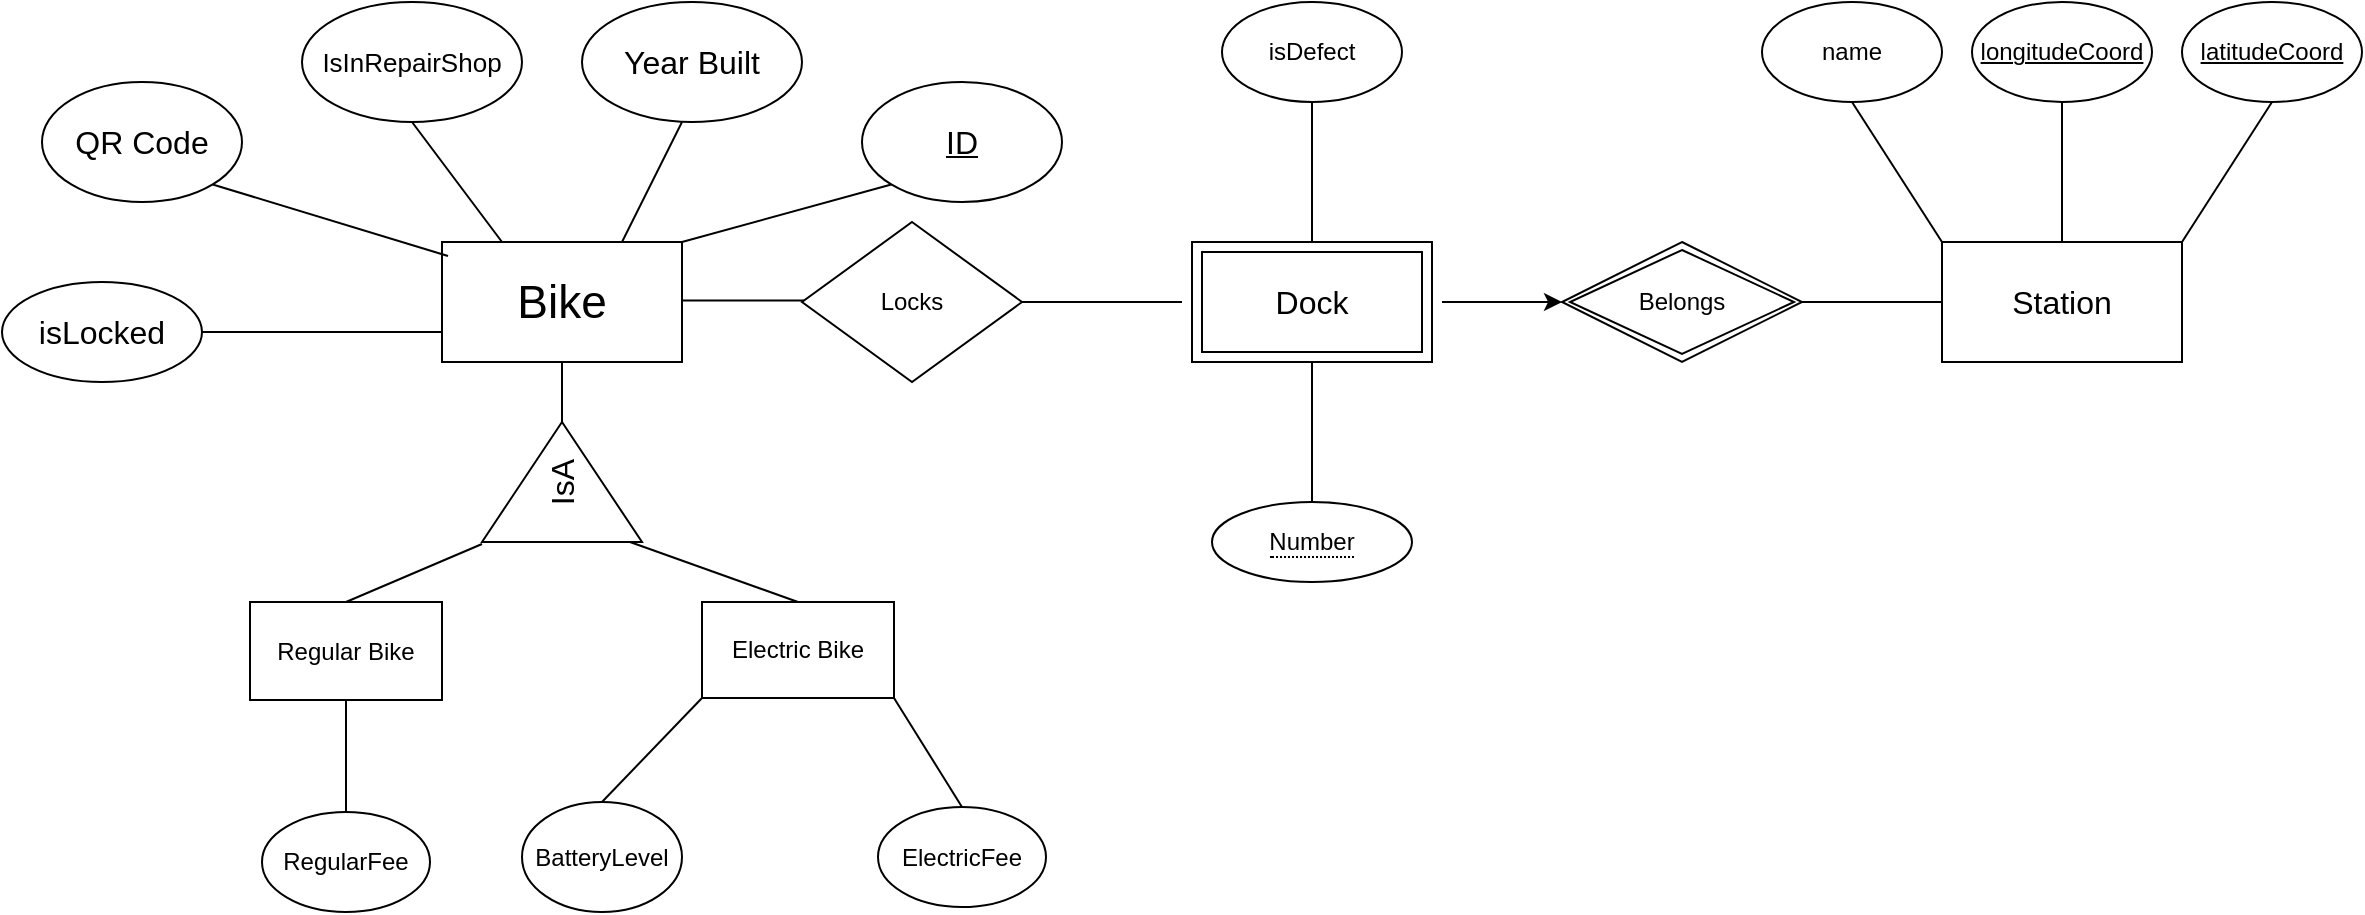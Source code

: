 <mxfile version="22.1.20" type="github" pages="3">
  <diagram id="R2lEEEUBdFMjLlhIrx00" name="Bikes">
    <mxGraphModel dx="1466" dy="989" grid="1" gridSize="10" guides="1" tooltips="1" connect="1" arrows="1" fold="1" page="1" pageScale="1" pageWidth="850" pageHeight="1100" math="0" shadow="0" extFonts="Permanent Marker^https://fonts.googleapis.com/css?family=Permanent+Marker">
      <root>
        <mxCell id="0" />
        <mxCell id="1" parent="0" />
        <mxCell id="4O4JVGUMtCNLN3ScFyq3-8" value="&lt;font style=&quot;font-size: 23px;&quot;&gt;Bike&lt;/font&gt;" style="rounded=0;whiteSpace=wrap;html=1;" parent="1" vertex="1">
          <mxGeometry x="310" y="170" width="120" height="60" as="geometry" />
        </mxCell>
        <mxCell id="4O4JVGUMtCNLN3ScFyq3-9" value="&lt;font style=&quot;font-size: 16px;&quot;&gt;QR Code&lt;/font&gt;" style="ellipse;whiteSpace=wrap;html=1;" parent="1" vertex="1">
          <mxGeometry x="110" y="90" width="100" height="60" as="geometry" />
        </mxCell>
        <mxCell id="4O4JVGUMtCNLN3ScFyq3-11" value="" style="endArrow=none;html=1;rounded=0;exitX=1;exitY=1;exitDx=0;exitDy=0;entryX=0.025;entryY=0.117;entryDx=0;entryDy=0;entryPerimeter=0;" parent="1" source="4O4JVGUMtCNLN3ScFyq3-9" target="4O4JVGUMtCNLN3ScFyq3-8" edge="1">
          <mxGeometry width="50" height="50" relative="1" as="geometry">
            <mxPoint x="360" y="310" as="sourcePoint" />
            <mxPoint x="410" y="260" as="targetPoint" />
          </mxGeometry>
        </mxCell>
        <mxCell id="4O4JVGUMtCNLN3ScFyq3-12" value="&lt;font size=&quot;3&quot;&gt;&lt;u&gt;ID&lt;/u&gt;&lt;/font&gt;" style="ellipse;whiteSpace=wrap;html=1;" parent="1" vertex="1">
          <mxGeometry x="520" y="90" width="100" height="60" as="geometry" />
        </mxCell>
        <mxCell id="4O4JVGUMtCNLN3ScFyq3-14" value="" style="endArrow=none;html=1;rounded=0;exitX=1;exitY=0;exitDx=0;exitDy=0;entryX=0;entryY=1;entryDx=0;entryDy=0;" parent="1" source="4O4JVGUMtCNLN3ScFyq3-8" target="4O4JVGUMtCNLN3ScFyq3-12" edge="1">
          <mxGeometry width="50" height="50" relative="1" as="geometry">
            <mxPoint x="490" y="260" as="sourcePoint" />
            <mxPoint x="528" y="306" as="targetPoint" />
          </mxGeometry>
        </mxCell>
        <mxCell id="4O4JVGUMtCNLN3ScFyq3-16" value="&lt;font style=&quot;font-size: 13px;&quot;&gt;IsInRepairShop&lt;/font&gt;" style="ellipse;whiteSpace=wrap;html=1;" parent="1" vertex="1">
          <mxGeometry x="240" y="50" width="110" height="60" as="geometry" />
        </mxCell>
        <mxCell id="4O4JVGUMtCNLN3ScFyq3-18" value="" style="endArrow=none;html=1;rounded=0;entryX=0.25;entryY=0;entryDx=0;entryDy=0;exitX=0.5;exitY=1;exitDx=0;exitDy=0;" parent="1" source="4O4JVGUMtCNLN3ScFyq3-16" target="4O4JVGUMtCNLN3ScFyq3-8" edge="1">
          <mxGeometry width="50" height="50" relative="1" as="geometry">
            <mxPoint x="400" y="380" as="sourcePoint" />
            <mxPoint x="450" y="330" as="targetPoint" />
          </mxGeometry>
        </mxCell>
        <mxCell id="4O4JVGUMtCNLN3ScFyq3-20" value="" style="endArrow=none;html=1;rounded=0;entryX=0.75;entryY=0;entryDx=0;entryDy=0;" parent="1" target="4O4JVGUMtCNLN3ScFyq3-8" edge="1">
          <mxGeometry width="50" height="50" relative="1" as="geometry">
            <mxPoint x="430" y="110" as="sourcePoint" />
            <mxPoint x="435" y="180" as="targetPoint" />
          </mxGeometry>
        </mxCell>
        <mxCell id="4O4JVGUMtCNLN3ScFyq3-21" value="&lt;font size=&quot;3&quot;&gt;Year Built&lt;/font&gt;" style="ellipse;whiteSpace=wrap;html=1;" parent="1" vertex="1">
          <mxGeometry x="380" y="50" width="110" height="60" as="geometry" />
        </mxCell>
        <mxCell id="4O4JVGUMtCNLN3ScFyq3-22" value="&lt;font style=&quot;font-size: 16px;&quot;&gt;IsA&lt;/font&gt;" style="triangle;whiteSpace=wrap;html=1;rotation=-90;direction=east;flipH=0;flipV=0;" parent="1" vertex="1">
          <mxGeometry x="340" y="250" width="60" height="80" as="geometry" />
        </mxCell>
        <mxCell id="4O4JVGUMtCNLN3ScFyq3-23" value="" style="endArrow=none;html=1;rounded=0;entryX=0.5;entryY=1;entryDx=0;entryDy=0;exitX=1;exitY=0.5;exitDx=0;exitDy=0;" parent="1" source="4O4JVGUMtCNLN3ScFyq3-22" target="4O4JVGUMtCNLN3ScFyq3-8" edge="1">
          <mxGeometry width="50" height="50" relative="1" as="geometry">
            <mxPoint x="400" y="380" as="sourcePoint" />
            <mxPoint x="450" y="330" as="targetPoint" />
          </mxGeometry>
        </mxCell>
        <mxCell id="4O4JVGUMtCNLN3ScFyq3-24" value="Regular Bike" style="rounded=0;whiteSpace=wrap;html=1;" parent="1" vertex="1">
          <mxGeometry x="214" y="350" width="96" height="49" as="geometry" />
        </mxCell>
        <mxCell id="4O4JVGUMtCNLN3ScFyq3-25" value="Electric Bike" style="whiteSpace=wrap;html=1;" parent="1" vertex="1">
          <mxGeometry x="440" y="350" width="96" height="48" as="geometry" />
        </mxCell>
        <mxCell id="4O4JVGUMtCNLN3ScFyq3-26" value="" style="endArrow=none;html=1;rounded=0;entryX=-0.017;entryY=0;entryDx=0;entryDy=0;entryPerimeter=0;exitX=0.5;exitY=0;exitDx=0;exitDy=0;" parent="1" source="4O4JVGUMtCNLN3ScFyq3-24" target="4O4JVGUMtCNLN3ScFyq3-22" edge="1">
          <mxGeometry width="50" height="50" relative="1" as="geometry">
            <mxPoint x="400" y="380" as="sourcePoint" />
            <mxPoint x="450" y="330" as="targetPoint" />
          </mxGeometry>
        </mxCell>
        <mxCell id="4O4JVGUMtCNLN3ScFyq3-27" value="" style="endArrow=none;html=1;rounded=0;entryX=0;entryY=0.925;entryDx=0;entryDy=0;entryPerimeter=0;exitX=0.5;exitY=0;exitDx=0;exitDy=0;" parent="1" source="4O4JVGUMtCNLN3ScFyq3-25" target="4O4JVGUMtCNLN3ScFyq3-22" edge="1">
          <mxGeometry width="50" height="50" relative="1" as="geometry">
            <mxPoint x="400" y="380" as="sourcePoint" />
            <mxPoint x="450" y="330" as="targetPoint" />
          </mxGeometry>
        </mxCell>
        <mxCell id="4O4JVGUMtCNLN3ScFyq3-30" value="BatteryLevel" style="ellipse;whiteSpace=wrap;html=1;" parent="1" vertex="1">
          <mxGeometry x="350" y="450" width="80" height="55" as="geometry" />
        </mxCell>
        <mxCell id="4O4JVGUMtCNLN3ScFyq3-31" value="" style="endArrow=none;html=1;rounded=0;exitX=0;exitY=1;exitDx=0;exitDy=0;" parent="1" source="4O4JVGUMtCNLN3ScFyq3-25" edge="1">
          <mxGeometry width="50" height="50" relative="1" as="geometry">
            <mxPoint x="400" y="380" as="sourcePoint" />
            <mxPoint x="390" y="450" as="targetPoint" />
          </mxGeometry>
        </mxCell>
        <mxCell id="4O4JVGUMtCNLN3ScFyq3-32" value="ElectricFee" style="ellipse;whiteSpace=wrap;html=1;" parent="1" vertex="1">
          <mxGeometry x="528" y="452.5" width="84" height="50" as="geometry" />
        </mxCell>
        <mxCell id="4O4JVGUMtCNLN3ScFyq3-33" value="" style="endArrow=none;html=1;rounded=0;exitX=1;exitY=1;exitDx=0;exitDy=0;entryX=0.5;entryY=0;entryDx=0;entryDy=0;" parent="1" target="4O4JVGUMtCNLN3ScFyq3-32" edge="1" source="4O4JVGUMtCNLN3ScFyq3-25">
          <mxGeometry width="50" height="50" relative="1" as="geometry">
            <mxPoint x="536" y="373" as="sourcePoint" />
            <mxPoint x="560" y="430" as="targetPoint" />
          </mxGeometry>
        </mxCell>
        <mxCell id="4O4JVGUMtCNLN3ScFyq3-34" value="RegularFee" style="ellipse;whiteSpace=wrap;html=1;flipH=0;" parent="1" vertex="1">
          <mxGeometry x="220" y="455" width="84" height="50" as="geometry" />
        </mxCell>
        <mxCell id="4O4JVGUMtCNLN3ScFyq3-36" value="" style="endArrow=none;html=1;rounded=0;entryX=0.5;entryY=1;entryDx=0;entryDy=0;exitX=0.5;exitY=0;exitDx=0;exitDy=0;" parent="1" target="4O4JVGUMtCNLN3ScFyq3-24" edge="1" source="4O4JVGUMtCNLN3ScFyq3-34">
          <mxGeometry width="50" height="50" relative="1" as="geometry">
            <mxPoint x="144" y="374" as="sourcePoint" />
            <mxPoint x="208" y="374" as="targetPoint" />
          </mxGeometry>
        </mxCell>
        <mxCell id="rIilhEU5xWA09Vjhrhn--2" value="&lt;font style=&quot;font-size: 16px;&quot;&gt;Station&lt;/font&gt;" style="rounded=0;whiteSpace=wrap;html=1;" vertex="1" parent="1">
          <mxGeometry x="1060" y="170" width="120" height="60" as="geometry" />
        </mxCell>
        <mxCell id="rIilhEU5xWA09Vjhrhn--3" value="" style="endArrow=none;html=1;rounded=0;entryX=0;entryY=0;entryDx=0;entryDy=0;exitX=0.5;exitY=1;exitDx=0;exitDy=0;" edge="1" target="rIilhEU5xWA09Vjhrhn--2" parent="1" source="rIilhEU5xWA09Vjhrhn--4">
          <mxGeometry width="50" height="50" relative="1" as="geometry">
            <mxPoint x="1095" y="100" as="sourcePoint" />
            <mxPoint x="1260" y="280" as="targetPoint" />
          </mxGeometry>
        </mxCell>
        <mxCell id="rIilhEU5xWA09Vjhrhn--4" value="name" style="ellipse;whiteSpace=wrap;html=1;" vertex="1" parent="1">
          <mxGeometry x="970" y="50" width="90" height="50" as="geometry" />
        </mxCell>
        <mxCell id="rIilhEU5xWA09Vjhrhn--5" value="" style="endArrow=none;html=1;rounded=0;entryX=0.5;entryY=0;entryDx=0;entryDy=0;exitX=0.5;exitY=1;exitDx=0;exitDy=0;" edge="1" source="rIilhEU5xWA09Vjhrhn--6" target="rIilhEU5xWA09Vjhrhn--2" parent="1">
          <mxGeometry width="50" height="50" relative="1" as="geometry">
            <mxPoint x="1305" y="90" as="sourcePoint" />
            <mxPoint x="1185" y="170" as="targetPoint" />
          </mxGeometry>
        </mxCell>
        <mxCell id="rIilhEU5xWA09Vjhrhn--6" value="&lt;u&gt;longitudeCoord&lt;/u&gt;" style="ellipse;whiteSpace=wrap;html=1;" vertex="1" parent="1">
          <mxGeometry x="1075" y="50" width="90" height="50" as="geometry" />
        </mxCell>
        <mxCell id="rIilhEU5xWA09Vjhrhn--7" value="" style="endArrow=none;html=1;rounded=0;entryX=1;entryY=0;entryDx=0;entryDy=0;exitX=0.5;exitY=1;exitDx=0;exitDy=0;" edge="1" source="rIilhEU5xWA09Vjhrhn--8" target="rIilhEU5xWA09Vjhrhn--2" parent="1">
          <mxGeometry width="50" height="50" relative="1" as="geometry">
            <mxPoint x="1410" y="90" as="sourcePoint" />
            <mxPoint x="1305" y="170" as="targetPoint" />
          </mxGeometry>
        </mxCell>
        <mxCell id="rIilhEU5xWA09Vjhrhn--8" value="&lt;u&gt;latitudeCoord&lt;/u&gt;" style="ellipse;whiteSpace=wrap;html=1;" vertex="1" parent="1">
          <mxGeometry x="1180" y="50" width="90" height="50" as="geometry" />
        </mxCell>
        <mxCell id="rIilhEU5xWA09Vjhrhn--10" value="" style="endArrow=none;html=1;rounded=0;exitX=0.5;exitY=0;exitDx=0;exitDy=0;entryX=0.5;entryY=1;entryDx=0;entryDy=0;" edge="1" parent="1">
          <mxGeometry width="50" height="50" relative="1" as="geometry">
            <mxPoint x="745" y="300" as="sourcePoint" />
            <mxPoint x="745" y="230" as="targetPoint" />
          </mxGeometry>
        </mxCell>
        <mxCell id="rIilhEU5xWA09Vjhrhn--12" value="" style="endArrow=none;html=1;rounded=0;entryX=0.5;entryY=0;entryDx=0;entryDy=0;exitX=0.5;exitY=1;exitDx=0;exitDy=0;" edge="1" source="rIilhEU5xWA09Vjhrhn--13" parent="1">
          <mxGeometry width="50" height="50" relative="1" as="geometry">
            <mxPoint x="820" y="100" as="sourcePoint" />
            <mxPoint x="745" y="170" as="targetPoint" />
          </mxGeometry>
        </mxCell>
        <mxCell id="rIilhEU5xWA09Vjhrhn--13" value="isDefect" style="ellipse;whiteSpace=wrap;html=1;" vertex="1" parent="1">
          <mxGeometry x="700" y="50" width="90" height="50" as="geometry" />
        </mxCell>
        <mxCell id="rIilhEU5xWA09Vjhrhn--14" value="" style="endArrow=classic;html=1;rounded=0;exitX=1;exitY=0.5;exitDx=0;exitDy=0;" edge="1" parent="1">
          <mxGeometry width="50" height="50" relative="1" as="geometry">
            <mxPoint x="810" y="200" as="sourcePoint" />
            <mxPoint x="870" y="200" as="targetPoint" />
          </mxGeometry>
        </mxCell>
        <mxCell id="rIilhEU5xWA09Vjhrhn--16" value="" style="endArrow=none;html=1;rounded=0;exitX=1;exitY=0.5;exitDx=0;exitDy=0;entryX=0;entryY=0.5;entryDx=0;entryDy=0;" edge="1" target="rIilhEU5xWA09Vjhrhn--2" parent="1">
          <mxGeometry width="50" height="50" relative="1" as="geometry">
            <mxPoint x="980" y="200" as="sourcePoint" />
            <mxPoint x="1000" y="260" as="targetPoint" />
          </mxGeometry>
        </mxCell>
        <mxCell id="rIilhEU5xWA09Vjhrhn--17" value="" style="endArrow=classic;html=1;rounded=0;exitX=1;exitY=0.5;exitDx=0;exitDy=0;" edge="1" parent="1">
          <mxGeometry width="50" height="50" relative="1" as="geometry">
            <mxPoint x="430" y="199.29" as="sourcePoint" />
            <mxPoint x="540" y="199.29" as="targetPoint" />
          </mxGeometry>
        </mxCell>
        <mxCell id="rIilhEU5xWA09Vjhrhn--18" value="Locks" style="rhombus;whiteSpace=wrap;html=1;" vertex="1" parent="1">
          <mxGeometry x="490" y="160" width="110" height="80" as="geometry" />
        </mxCell>
        <mxCell id="rIilhEU5xWA09Vjhrhn--19" value="" style="endArrow=none;html=1;rounded=0;exitX=1;exitY=0.5;exitDx=0;exitDy=0;entryX=0;entryY=0.5;entryDx=0;entryDy=0;" edge="1" parent="1" source="rIilhEU5xWA09Vjhrhn--18">
          <mxGeometry width="50" height="50" relative="1" as="geometry">
            <mxPoint x="750" y="400" as="sourcePoint" />
            <mxPoint x="680" y="200" as="targetPoint" />
          </mxGeometry>
        </mxCell>
        <mxCell id="rIilhEU5xWA09Vjhrhn--20" value="" style="endArrow=none;html=1;rounded=0;exitX=1;exitY=0.5;exitDx=0;exitDy=0;" edge="1" parent="1" source="rIilhEU5xWA09Vjhrhn--21">
          <mxGeometry width="50" height="50" relative="1" as="geometry">
            <mxPoint x="190" y="215" as="sourcePoint" />
            <mxPoint x="310" y="215" as="targetPoint" />
          </mxGeometry>
        </mxCell>
        <mxCell id="rIilhEU5xWA09Vjhrhn--21" value="&lt;font style=&quot;font-size: 16px;&quot;&gt;isLocked&lt;/font&gt;" style="ellipse;whiteSpace=wrap;html=1;" vertex="1" parent="1">
          <mxGeometry x="90" y="190" width="100" height="50" as="geometry" />
        </mxCell>
        <mxCell id="rIilhEU5xWA09Vjhrhn--23" value="&lt;font style=&quot;font-size: 16px;&quot;&gt;Dock&lt;/font&gt;" style="shape=ext;margin=3;double=1;whiteSpace=wrap;html=1;align=center;" vertex="1" parent="1">
          <mxGeometry x="685" y="170" width="120" height="60" as="geometry" />
        </mxCell>
        <mxCell id="rIilhEU5xWA09Vjhrhn--24" value="Belongs" style="shape=rhombus;double=1;perimeter=rhombusPerimeter;whiteSpace=wrap;html=1;align=center;" vertex="1" parent="1">
          <mxGeometry x="870" y="170" width="120" height="60" as="geometry" />
        </mxCell>
        <mxCell id="rIilhEU5xWA09Vjhrhn--31" value="&lt;span style=&quot;border-bottom: 1px dotted&quot;&gt;Number&lt;/span&gt;" style="ellipse;whiteSpace=wrap;html=1;align=center;" vertex="1" parent="1">
          <mxGeometry x="695" y="300" width="100" height="40" as="geometry" />
        </mxCell>
      </root>
    </mxGraphModel>
  </diagram>
  <diagram id="wMxtesCLycmGzlo17U3L" name="Stations">
    <mxGraphModel dx="1026" dy="692" grid="1" gridSize="10" guides="1" tooltips="1" connect="1" arrows="1" fold="1" page="1" pageScale="1" pageWidth="850" pageHeight="1100" math="0" shadow="0">
      <root>
        <mxCell id="0" />
        <mxCell id="1" parent="0" />
        <mxCell id="bP7i8nqNwNpWScvp2j4t-1" value="&lt;font style=&quot;font-size: 16px;&quot;&gt;Station&lt;/font&gt;" style="rounded=0;whiteSpace=wrap;html=1;" vertex="1" parent="1">
          <mxGeometry x="590" y="240" width="120" height="60" as="geometry" />
        </mxCell>
        <mxCell id="bP7i8nqNwNpWScvp2j4t-2" value="" style="endArrow=none;html=1;rounded=0;entryX=0;entryY=0;entryDx=0;entryDy=0;exitX=0.5;exitY=1;exitDx=0;exitDy=0;" edge="1" parent="1" target="bP7i8nqNwNpWScvp2j4t-1">
          <mxGeometry width="50" height="50" relative="1" as="geometry">
            <mxPoint x="545" y="170" as="sourcePoint" />
            <mxPoint x="710" y="350" as="targetPoint" />
          </mxGeometry>
        </mxCell>
        <mxCell id="bP7i8nqNwNpWScvp2j4t-3" value="name" style="ellipse;whiteSpace=wrap;html=1;" vertex="1" parent="1">
          <mxGeometry x="500" y="120" width="90" height="50" as="geometry" />
        </mxCell>
        <mxCell id="bP7i8nqNwNpWScvp2j4t-4" value="" style="endArrow=none;html=1;rounded=0;entryX=0.5;entryY=0;entryDx=0;entryDy=0;exitX=0.5;exitY=1;exitDx=0;exitDy=0;" edge="1" parent="1" source="bP7i8nqNwNpWScvp2j4t-5" target="bP7i8nqNwNpWScvp2j4t-1">
          <mxGeometry width="50" height="50" relative="1" as="geometry">
            <mxPoint x="755" y="160" as="sourcePoint" />
            <mxPoint x="635" y="240" as="targetPoint" />
          </mxGeometry>
        </mxCell>
        <mxCell id="bP7i8nqNwNpWScvp2j4t-5" value="&lt;u&gt;longitudeCoord&lt;/u&gt;" style="ellipse;whiteSpace=wrap;html=1;" vertex="1" parent="1">
          <mxGeometry x="605" y="120" width="90" height="50" as="geometry" />
        </mxCell>
        <mxCell id="bP7i8nqNwNpWScvp2j4t-8" value="" style="endArrow=none;html=1;rounded=0;entryX=1;entryY=0;entryDx=0;entryDy=0;exitX=0.5;exitY=1;exitDx=0;exitDy=0;" edge="1" parent="1" source="bP7i8nqNwNpWScvp2j4t-9" target="bP7i8nqNwNpWScvp2j4t-1">
          <mxGeometry width="50" height="50" relative="1" as="geometry">
            <mxPoint x="860" y="160" as="sourcePoint" />
            <mxPoint x="755" y="240" as="targetPoint" />
          </mxGeometry>
        </mxCell>
        <mxCell id="bP7i8nqNwNpWScvp2j4t-9" value="&lt;u&gt;latitudeCoord&lt;/u&gt;" style="ellipse;whiteSpace=wrap;html=1;" vertex="1" parent="1">
          <mxGeometry x="710" y="120" width="90" height="50" as="geometry" />
        </mxCell>
        <mxCell id="bP7i8nqNwNpWScvp2j4t-10" value="&lt;font style=&quot;font-size: 16px;&quot;&gt;Dock&lt;/font&gt;" style="rounded=0;whiteSpace=wrap;html=1;" vertex="1" parent="1">
          <mxGeometry x="130" y="240" width="130" height="60" as="geometry" />
        </mxCell>
        <mxCell id="bP7i8nqNwNpWScvp2j4t-11" value="" style="endArrow=none;html=1;rounded=0;entryX=0;entryY=0;entryDx=0;entryDy=0;exitX=0.5;exitY=1;exitDx=0;exitDy=0;" edge="1" parent="1" target="bP7i8nqNwNpWScvp2j4t-10">
          <mxGeometry width="50" height="50" relative="1" as="geometry">
            <mxPoint x="85" y="170" as="sourcePoint" />
            <mxPoint x="250" y="350" as="targetPoint" />
          </mxGeometry>
        </mxCell>
        <mxCell id="bP7i8nqNwNpWScvp2j4t-12" value="&lt;u&gt;number&lt;/u&gt;" style="ellipse;whiteSpace=wrap;html=1;" vertex="1" parent="1">
          <mxGeometry x="40" y="110" width="90" height="60" as="geometry" />
        </mxCell>
        <mxCell id="bP7i8nqNwNpWScvp2j4t-13" value="" style="endArrow=none;html=1;rounded=0;entryX=1;entryY=0;entryDx=0;entryDy=0;exitX=0.5;exitY=1;exitDx=0;exitDy=0;" edge="1" parent="1" source="bP7i8nqNwNpWScvp2j4t-14" target="bP7i8nqNwNpWScvp2j4t-10">
          <mxGeometry width="50" height="50" relative="1" as="geometry">
            <mxPoint x="270" y="170" as="sourcePoint" />
            <mxPoint x="200" y="240" as="targetPoint" />
          </mxGeometry>
        </mxCell>
        <mxCell id="bP7i8nqNwNpWScvp2j4t-14" value="isDefect" style="ellipse;whiteSpace=wrap;html=1;" vertex="1" parent="1">
          <mxGeometry x="260" y="120" width="90" height="50" as="geometry" />
        </mxCell>
        <mxCell id="bP7i8nqNwNpWScvp2j4t-17" value="" style="endArrow=classic;html=1;rounded=0;exitX=1;exitY=0.5;exitDx=0;exitDy=0;" edge="1" parent="1" source="bP7i8nqNwNpWScvp2j4t-10" target="bP7i8nqNwNpWScvp2j4t-20">
          <mxGeometry width="50" height="50" relative="1" as="geometry">
            <mxPoint x="400" y="380" as="sourcePoint" />
            <mxPoint x="390" y="270" as="targetPoint" />
          </mxGeometry>
        </mxCell>
        <mxCell id="bP7i8nqNwNpWScvp2j4t-20" value="Belongs" style="rhombus;whiteSpace=wrap;html=1;" vertex="1" parent="1">
          <mxGeometry x="370" y="230" width="110" height="80" as="geometry" />
        </mxCell>
        <mxCell id="bP7i8nqNwNpWScvp2j4t-21" value="" style="endArrow=none;html=1;rounded=0;exitX=1;exitY=0.5;exitDx=0;exitDy=0;entryX=0;entryY=0.5;entryDx=0;entryDy=0;" edge="1" parent="1" source="bP7i8nqNwNpWScvp2j4t-20" target="bP7i8nqNwNpWScvp2j4t-1">
          <mxGeometry width="50" height="50" relative="1" as="geometry">
            <mxPoint x="400" y="380" as="sourcePoint" />
            <mxPoint x="450" y="330" as="targetPoint" />
          </mxGeometry>
        </mxCell>
      </root>
    </mxGraphModel>
  </diagram>
  <diagram id="LTpqPezVULFjZQB5Y3Bu" name="Page-3">
    <mxGraphModel dx="1876" dy="692" grid="1" gridSize="10" guides="1" tooltips="1" connect="1" arrows="1" fold="1" page="1" pageScale="1" pageWidth="850" pageHeight="1100" math="0" shadow="0">
      <root>
        <mxCell id="0" />
        <mxCell id="1" parent="0" />
        <mxCell id="b0L9d9CiQQvxMUGxAGcj-16" value="&lt;font style=&quot;font-size: 16px;&quot;&gt;User&lt;/font&gt;" style="whiteSpace=wrap;html=1;align=center;" vertex="1" parent="1">
          <mxGeometry x="290" y="190" width="100" height="40" as="geometry" />
        </mxCell>
        <mxCell id="b0L9d9CiQQvxMUGxAGcj-17" value="" style="triangle;whiteSpace=wrap;html=1;direction=north;" vertex="1" parent="1">
          <mxGeometry x="305" y="250" width="70" height="40" as="geometry" />
        </mxCell>
        <mxCell id="b0L9d9CiQQvxMUGxAGcj-18" value="" style="endArrow=none;html=1;rounded=0;entryX=0.5;entryY=1;entryDx=0;entryDy=0;exitX=1;exitY=0.5;exitDx=0;exitDy=0;" edge="1" parent="1" source="b0L9d9CiQQvxMUGxAGcj-17" target="b0L9d9CiQQvxMUGxAGcj-16">
          <mxGeometry width="50" height="50" relative="1" as="geometry">
            <mxPoint x="330" y="470" as="sourcePoint" />
            <mxPoint x="380" y="420" as="targetPoint" />
          </mxGeometry>
        </mxCell>
        <mxCell id="b0L9d9CiQQvxMUGxAGcj-20" value="" style="endArrow=none;html=1;rounded=0;entryX=-0.017;entryY=-0.012;entryDx=0;entryDy=0;entryPerimeter=0;exitX=0.75;exitY=0;exitDx=0;exitDy=0;" edge="1" parent="1" source="b0L9d9CiQQvxMUGxAGcj-22" target="b0L9d9CiQQvxMUGxAGcj-17">
          <mxGeometry width="50" height="50" relative="1" as="geometry">
            <mxPoint x="260" y="370" as="sourcePoint" />
            <mxPoint x="310" y="420" as="targetPoint" />
          </mxGeometry>
        </mxCell>
        <mxCell id="b0L9d9CiQQvxMUGxAGcj-21" value="" style="endArrow=none;html=1;rounded=0;entryX=0.017;entryY=0.988;entryDx=0;entryDy=0;entryPerimeter=0;exitX=0.5;exitY=0;exitDx=0;exitDy=0;" edge="1" parent="1" source="b0L9d9CiQQvxMUGxAGcj-23" target="b0L9d9CiQQvxMUGxAGcj-17">
          <mxGeometry width="50" height="50" relative="1" as="geometry">
            <mxPoint x="410" y="370" as="sourcePoint" />
            <mxPoint x="419" y="321" as="targetPoint" />
          </mxGeometry>
        </mxCell>
        <mxCell id="b0L9d9CiQQvxMUGxAGcj-22" value="Registered" style="rounded=0;whiteSpace=wrap;html=1;fontSize=16;" vertex="1" parent="1">
          <mxGeometry x="80" y="330" width="100" height="50" as="geometry" />
        </mxCell>
        <mxCell id="b0L9d9CiQQvxMUGxAGcj-23" value="Unregistered" style="rounded=0;whiteSpace=wrap;html=1;fontSize=16;" vertex="1" parent="1">
          <mxGeometry x="400" y="330" width="110" height="50" as="geometry" />
        </mxCell>
        <mxCell id="b0L9d9CiQQvxMUGxAGcj-25" value="" style="triangle;whiteSpace=wrap;html=1;direction=north;" vertex="1" parent="1">
          <mxGeometry x="95" y="440" width="70" height="40" as="geometry" />
        </mxCell>
        <mxCell id="b0L9d9CiQQvxMUGxAGcj-26" value="" style="endArrow=none;html=1;rounded=0;exitX=1;exitY=0.5;exitDx=0;exitDy=0;entryX=0.5;entryY=1;entryDx=0;entryDy=0;" edge="1" parent="1" source="b0L9d9CiQQvxMUGxAGcj-25" target="b0L9d9CiQQvxMUGxAGcj-22">
          <mxGeometry width="50" height="50" relative="1" as="geometry">
            <mxPoint x="150" y="640" as="sourcePoint" />
            <mxPoint x="160" y="400" as="targetPoint" />
          </mxGeometry>
        </mxCell>
        <mxCell id="b0L9d9CiQQvxMUGxAGcj-27" value="" style="endArrow=none;html=1;rounded=0;entryX=0;entryY=0.5;entryDx=0;entryDy=0;exitX=0.5;exitY=0;exitDx=0;exitDy=0;" edge="1" parent="1" source="b0L9d9CiQQvxMUGxAGcj-28" target="b0L9d9CiQQvxMUGxAGcj-25">
          <mxGeometry width="50" height="50" relative="1" as="geometry">
            <mxPoint x="160" y="480" as="sourcePoint" />
            <mxPoint x="260" y="420" as="targetPoint" />
          </mxGeometry>
        </mxCell>
        <mxCell id="b0L9d9CiQQvxMUGxAGcj-28" value="Member" style="rounded=0;whiteSpace=wrap;html=1;fontSize=16;" vertex="1" parent="1">
          <mxGeometry x="85" y="520" width="90" height="40" as="geometry" />
        </mxCell>
        <mxCell id="b0L9d9CiQQvxMUGxAGcj-29" value="" style="endArrow=none;html=1;rounded=0;entryX=0;entryY=0.5;entryDx=0;entryDy=0;" edge="1" parent="1" source="b0L9d9CiQQvxMUGxAGcj-31" target="b0L9d9CiQQvxMUGxAGcj-28">
          <mxGeometry width="50" height="50" relative="1" as="geometry">
            <mxPoint x="70" y="540" as="sourcePoint" />
            <mxPoint x="160" y="590" as="targetPoint" />
          </mxGeometry>
        </mxCell>
        <mxCell id="b0L9d9CiQQvxMUGxAGcj-31" value="ExpiryDate" style="ellipse;whiteSpace=wrap;html=1;align=center;" vertex="1" parent="1">
          <mxGeometry x="-20" y="522.5" width="90" height="35" as="geometry" />
        </mxCell>
        <mxCell id="b0L9d9CiQQvxMUGxAGcj-33" value="Id" style="ellipse;whiteSpace=wrap;html=1;align=center;fontStyle=4" vertex="1" parent="1">
          <mxGeometry x="180" y="140" width="90" height="40" as="geometry" />
        </mxCell>
        <mxCell id="b0L9d9CiQQvxMUGxAGcj-34" value="" style="endArrow=none;html=1;rounded=0;exitX=0;exitY=0;exitDx=0;exitDy=0;entryX=1;entryY=1;entryDx=0;entryDy=0;" edge="1" parent="1" source="b0L9d9CiQQvxMUGxAGcj-16" target="b0L9d9CiQQvxMUGxAGcj-33">
          <mxGeometry width="50" height="50" relative="1" as="geometry">
            <mxPoint x="250" y="250" as="sourcePoint" />
            <mxPoint x="185" y="220" as="targetPoint" />
          </mxGeometry>
        </mxCell>
        <mxCell id="b0L9d9CiQQvxMUGxAGcj-37" value="" style="endArrow=none;html=1;rounded=0;exitX=1;exitY=0.5;exitDx=0;exitDy=0;" edge="1" parent="1" source="b0L9d9CiQQvxMUGxAGcj-16" target="b0L9d9CiQQvxMUGxAGcj-38">
          <mxGeometry width="50" height="50" relative="1" as="geometry">
            <mxPoint x="400" y="210" as="sourcePoint" />
            <mxPoint x="440" y="210" as="targetPoint" />
          </mxGeometry>
        </mxCell>
        <mxCell id="b0L9d9CiQQvxMUGxAGcj-38" value="Has" style="shape=rhombus;perimeter=rhombusPerimeter;whiteSpace=wrap;html=1;align=center;" vertex="1" parent="1">
          <mxGeometry x="420" y="180" width="80" height="60" as="geometry" />
        </mxCell>
        <mxCell id="b0L9d9CiQQvxMUGxAGcj-40" style="edgeStyle=orthogonalEdgeStyle;rounded=0;orthogonalLoop=1;jettySize=auto;html=1;entryX=1;entryY=0.5;entryDx=0;entryDy=0;" edge="1" parent="1" source="b0L9d9CiQQvxMUGxAGcj-39" target="b0L9d9CiQQvxMUGxAGcj-38">
          <mxGeometry relative="1" as="geometry" />
        </mxCell>
        <mxCell id="b0L9d9CiQQvxMUGxAGcj-39" value="Credit Card" style="whiteSpace=wrap;html=1;align=center;" vertex="1" parent="1">
          <mxGeometry x="540" y="190" width="100" height="40" as="geometry" />
        </mxCell>
        <mxCell id="b0L9d9CiQQvxMUGxAGcj-41" value="" style="endArrow=none;html=1;rounded=0;exitX=0.5;exitY=0;exitDx=0;exitDy=0;" edge="1" parent="1" source="b0L9d9CiQQvxMUGxAGcj-39" target="b0L9d9CiQQvxMUGxAGcj-42">
          <mxGeometry width="50" height="50" relative="1" as="geometry">
            <mxPoint x="590" y="170" as="sourcePoint" />
            <mxPoint x="590" y="130" as="targetPoint" />
          </mxGeometry>
        </mxCell>
        <mxCell id="b0L9d9CiQQvxMUGxAGcj-42" value="Expiry Date" style="ellipse;whiteSpace=wrap;html=1;align=center;" vertex="1" parent="1">
          <mxGeometry x="540" y="110" width="100" height="40" as="geometry" />
        </mxCell>
        <mxCell id="b0L9d9CiQQvxMUGxAGcj-43" value="" style="endArrow=none;html=1;rounded=0;" edge="1" parent="1" source="b0L9d9CiQQvxMUGxAGcj-39">
          <mxGeometry relative="1" as="geometry">
            <mxPoint x="640" y="209.5" as="sourcePoint" />
            <mxPoint x="690" y="210" as="targetPoint" />
          </mxGeometry>
        </mxCell>
        <mxCell id="b0L9d9CiQQvxMUGxAGcj-44" value="Number" style="ellipse;whiteSpace=wrap;html=1;align=center;fontStyle=4;" vertex="1" parent="1">
          <mxGeometry x="680" y="190" width="100" height="40" as="geometry" />
        </mxCell>
        <mxCell id="b0L9d9CiQQvxMUGxAGcj-45" value="" style="endArrow=none;html=1;rounded=0;entryX=0;entryY=0.5;entryDx=0;entryDy=0;exitX=1;exitY=1;exitDx=0;exitDy=0;" edge="1" parent="1" source="b0L9d9CiQQvxMUGxAGcj-46" target="b0L9d9CiQQvxMUGxAGcj-22">
          <mxGeometry width="50" height="50" relative="1" as="geometry">
            <mxPoint x="40" y="355" as="sourcePoint" />
            <mxPoint x="50" y="330" as="targetPoint" />
          </mxGeometry>
        </mxCell>
        <mxCell id="b0L9d9CiQQvxMUGxAGcj-46" value="Email" style="ellipse;whiteSpace=wrap;html=1;align=center;" vertex="1" parent="1">
          <mxGeometry x="-20" y="300" width="70" height="40" as="geometry" />
        </mxCell>
        <mxCell id="b0L9d9CiQQvxMUGxAGcj-47" value="" style="endArrow=none;html=1;rounded=0;entryX=0;entryY=0;entryDx=0;entryDy=0;exitX=1;exitY=1;exitDx=0;exitDy=0;" edge="1" parent="1" source="b0L9d9CiQQvxMUGxAGcj-49" target="b0L9d9CiQQvxMUGxAGcj-22">
          <mxGeometry width="50" height="50" relative="1" as="geometry">
            <mxPoint x="70" y="320" as="sourcePoint" />
            <mxPoint x="330" y="330" as="targetPoint" />
          </mxGeometry>
        </mxCell>
        <mxCell id="b0L9d9CiQQvxMUGxAGcj-49" value="Name" style="ellipse;whiteSpace=wrap;html=1;align=center;" vertex="1" parent="1">
          <mxGeometry x="-10" y="250" width="70" height="40" as="geometry" />
        </mxCell>
        <mxCell id="b0L9d9CiQQvxMUGxAGcj-51" value="Address" style="ellipse;whiteSpace=wrap;html=1;align=center;" vertex="1" parent="1">
          <mxGeometry x="-30" y="350" width="70" height="40" as="geometry" />
        </mxCell>
        <mxCell id="b0L9d9CiQQvxMUGxAGcj-52" value="" style="endArrow=none;html=1;rounded=0;exitX=1;exitY=0.5;exitDx=0;exitDy=0;entryX=0;entryY=0.75;entryDx=0;entryDy=0;" edge="1" parent="1" source="b0L9d9CiQQvxMUGxAGcj-51" target="b0L9d9CiQQvxMUGxAGcj-22">
          <mxGeometry width="50" height="50" relative="1" as="geometry">
            <mxPoint x="280" y="380" as="sourcePoint" />
            <mxPoint x="330" y="330" as="targetPoint" />
          </mxGeometry>
        </mxCell>
        <mxCell id="b0L9d9CiQQvxMUGxAGcj-53" value="Language" style="ellipse;whiteSpace=wrap;html=1;align=center;" vertex="1" parent="1">
          <mxGeometry x="70" y="240" width="70" height="40" as="geometry" />
        </mxCell>
        <mxCell id="b0L9d9CiQQvxMUGxAGcj-54" value="" style="endArrow=none;html=1;rounded=0;entryX=0.25;entryY=0;entryDx=0;entryDy=0;exitX=0.5;exitY=1;exitDx=0;exitDy=0;" edge="1" parent="1" source="b0L9d9CiQQvxMUGxAGcj-53" target="b0L9d9CiQQvxMUGxAGcj-22">
          <mxGeometry width="50" height="50" relative="1" as="geometry">
            <mxPoint x="180" y="280" as="sourcePoint" />
            <mxPoint x="230" y="309" as="targetPoint" />
          </mxGeometry>
        </mxCell>
        <mxCell id="b0L9d9CiQQvxMUGxAGcj-55" value="" style="endArrow=none;html=1;rounded=0;entryX=0;entryY=1;entryDx=0;entryDy=0;exitX=1;exitY=0.5;exitDx=0;exitDy=0;" edge="1" parent="1" source="b0L9d9CiQQvxMUGxAGcj-56" target="b0L9d9CiQQvxMUGxAGcj-22">
          <mxGeometry width="50" height="50" relative="1" as="geometry">
            <mxPoint x="50" y="410" as="sourcePoint" />
            <mxPoint x="80" y="398" as="targetPoint" />
          </mxGeometry>
        </mxCell>
        <mxCell id="b0L9d9CiQQvxMUGxAGcj-56" value="LoginName" style="ellipse;whiteSpace=wrap;html=1;align=center;" vertex="1" parent="1">
          <mxGeometry x="-30" y="400" width="70" height="40" as="geometry" />
        </mxCell>
        <mxCell id="b0L9d9CiQQvxMUGxAGcj-57" value="" style="endArrow=none;html=1;rounded=0;entryX=0.25;entryY=1;entryDx=0;entryDy=0;exitX=0.771;exitY=0;exitDx=0;exitDy=0;exitPerimeter=0;" edge="1" parent="1" source="b0L9d9CiQQvxMUGxAGcj-59" target="b0L9d9CiQQvxMUGxAGcj-22">
          <mxGeometry width="50" height="50" relative="1" as="geometry">
            <mxPoint x="80" y="430" as="sourcePoint" />
            <mxPoint x="120" y="380" as="targetPoint" />
          </mxGeometry>
        </mxCell>
        <mxCell id="b0L9d9CiQQvxMUGxAGcj-59" value="Password" style="ellipse;whiteSpace=wrap;html=1;align=center;" vertex="1" parent="1">
          <mxGeometry x="15" y="440" width="70" height="40" as="geometry" />
        </mxCell>
        <mxCell id="b0L9d9CiQQvxMUGxAGcj-60" value="" style="endArrow=none;html=1;rounded=0;entryX=0.5;entryY=0;entryDx=0;entryDy=0;exitX=0;exitY=1;exitDx=0;exitDy=0;" edge="1" parent="1" source="b0L9d9CiQQvxMUGxAGcj-61" target="b0L9d9CiQQvxMUGxAGcj-22">
          <mxGeometry width="50" height="50" relative="1" as="geometry">
            <mxPoint x="150" y="300" as="sourcePoint" />
            <mxPoint x="160" y="350" as="targetPoint" />
          </mxGeometry>
        </mxCell>
        <mxCell id="b0L9d9CiQQvxMUGxAGcj-61" value="Trips Taken" style="ellipse;whiteSpace=wrap;html=1;align=center;" vertex="1" parent="1">
          <mxGeometry x="150" y="240" width="70" height="40" as="geometry" />
        </mxCell>
        <mxCell id="b0L9d9CiQQvxMUGxAGcj-62" value="" style="endArrow=none;html=1;rounded=0;entryX=0.5;entryY=1;entryDx=0;entryDy=0;exitX=0;exitY=0.5;exitDx=0;exitDy=0;" edge="1" parent="1" source="b0L9d9CiQQvxMUGxAGcj-63" target="b0L9d9CiQQvxMUGxAGcj-22">
          <mxGeometry width="50" height="50" relative="1" as="geometry">
            <mxPoint x="180" y="420" as="sourcePoint" />
            <mxPoint x="170" y="506" as="targetPoint" />
          </mxGeometry>
        </mxCell>
        <mxCell id="b0L9d9CiQQvxMUGxAGcj-63" value="KM Biked" style="ellipse;whiteSpace=wrap;html=1;align=center;" vertex="1" parent="1">
          <mxGeometry x="165" y="400" width="70" height="40" as="geometry" />
        </mxCell>
      </root>
    </mxGraphModel>
  </diagram>
</mxfile>
